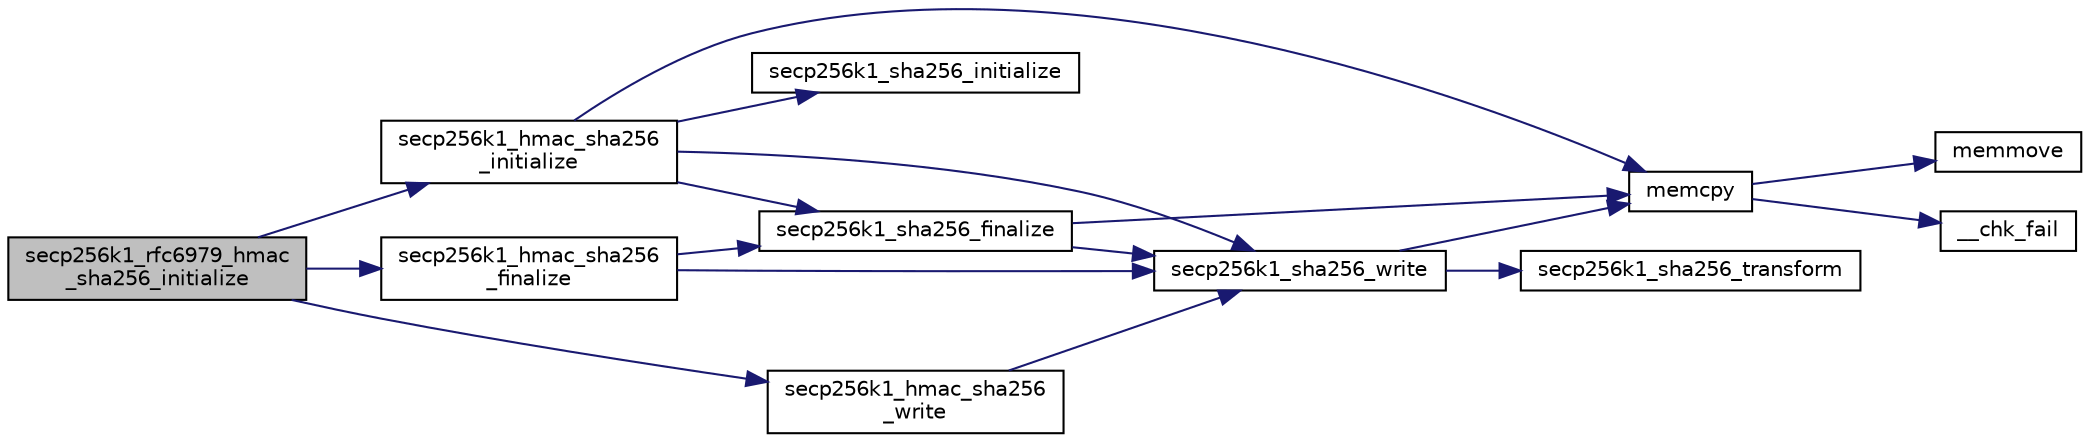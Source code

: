 digraph "secp256k1_rfc6979_hmac_sha256_initialize"
{
  edge [fontname="Helvetica",fontsize="10",labelfontname="Helvetica",labelfontsize="10"];
  node [fontname="Helvetica",fontsize="10",shape=record];
  rankdir="LR";
  Node44 [label="secp256k1_rfc6979_hmac\l_sha256_initialize",height=0.2,width=0.4,color="black", fillcolor="grey75", style="filled", fontcolor="black"];
  Node44 -> Node45 [color="midnightblue",fontsize="10",style="solid",fontname="Helvetica"];
  Node45 [label="secp256k1_hmac_sha256\l_initialize",height=0.2,width=0.4,color="black", fillcolor="white", style="filled",URL="$d2/d64/hash__impl_8h.html#a078ac2e7574c2c3d1eb1ccc0950e84d0"];
  Node45 -> Node46 [color="midnightblue",fontsize="10",style="solid",fontname="Helvetica"];
  Node46 [label="memcpy",height=0.2,width=0.4,color="black", fillcolor="white", style="filled",URL="$d5/d9f/glibc__compat_8cpp.html#a0f46826ab0466591e136db24394923cf"];
  Node46 -> Node47 [color="midnightblue",fontsize="10",style="solid",fontname="Helvetica"];
  Node47 [label="memmove",height=0.2,width=0.4,color="black", fillcolor="white", style="filled",URL="$d5/d9f/glibc__compat_8cpp.html#a9778d49e9029dd75bc53ecbbf9f5e9a1"];
  Node46 -> Node48 [color="midnightblue",fontsize="10",style="solid",fontname="Helvetica"];
  Node48 [label="__chk_fail",height=0.2,width=0.4,color="black", fillcolor="white", style="filled",URL="$d5/d9f/glibc__compat_8cpp.html#a424ac71631da5ada2976630ff67051d1"];
  Node45 -> Node49 [color="midnightblue",fontsize="10",style="solid",fontname="Helvetica"];
  Node49 [label="secp256k1_sha256_initialize",height=0.2,width=0.4,color="black", fillcolor="white", style="filled",URL="$d2/d64/hash__impl_8h.html#abcb6a95ed605c2bfb19eda1ced4a8f7e"];
  Node45 -> Node50 [color="midnightblue",fontsize="10",style="solid",fontname="Helvetica"];
  Node50 [label="secp256k1_sha256_write",height=0.2,width=0.4,color="black", fillcolor="white", style="filled",URL="$d2/d64/hash__impl_8h.html#ada7b815d52a8a6f79bafe205983693be"];
  Node50 -> Node46 [color="midnightblue",fontsize="10",style="solid",fontname="Helvetica"];
  Node50 -> Node51 [color="midnightblue",fontsize="10",style="solid",fontname="Helvetica"];
  Node51 [label="secp256k1_sha256_transform",height=0.2,width=0.4,color="black", fillcolor="white", style="filled",URL="$d2/d64/hash__impl_8h.html#aca0644b78a0554cae2f366702abf0b09",tooltip="Perform one SHA-256 transformation, processing 16 big endian 32-bit words. "];
  Node45 -> Node52 [color="midnightblue",fontsize="10",style="solid",fontname="Helvetica"];
  Node52 [label="secp256k1_sha256_finalize",height=0.2,width=0.4,color="black", fillcolor="white", style="filled",URL="$d2/d64/hash__impl_8h.html#ab88a555e2b13d6d06e20a6a459abae08"];
  Node52 -> Node50 [color="midnightblue",fontsize="10",style="solid",fontname="Helvetica"];
  Node52 -> Node46 [color="midnightblue",fontsize="10",style="solid",fontname="Helvetica"];
  Node44 -> Node53 [color="midnightblue",fontsize="10",style="solid",fontname="Helvetica"];
  Node53 [label="secp256k1_hmac_sha256\l_write",height=0.2,width=0.4,color="black", fillcolor="white", style="filled",URL="$d2/d64/hash__impl_8h.html#a985f5f05c10dca7f592541d95c84081f"];
  Node53 -> Node50 [color="midnightblue",fontsize="10",style="solid",fontname="Helvetica"];
  Node44 -> Node54 [color="midnightblue",fontsize="10",style="solid",fontname="Helvetica"];
  Node54 [label="secp256k1_hmac_sha256\l_finalize",height=0.2,width=0.4,color="black", fillcolor="white", style="filled",URL="$d2/d64/hash__impl_8h.html#a6f85fe02b7546db62cc03adb03613d16"];
  Node54 -> Node52 [color="midnightblue",fontsize="10",style="solid",fontname="Helvetica"];
  Node54 -> Node50 [color="midnightblue",fontsize="10",style="solid",fontname="Helvetica"];
}
